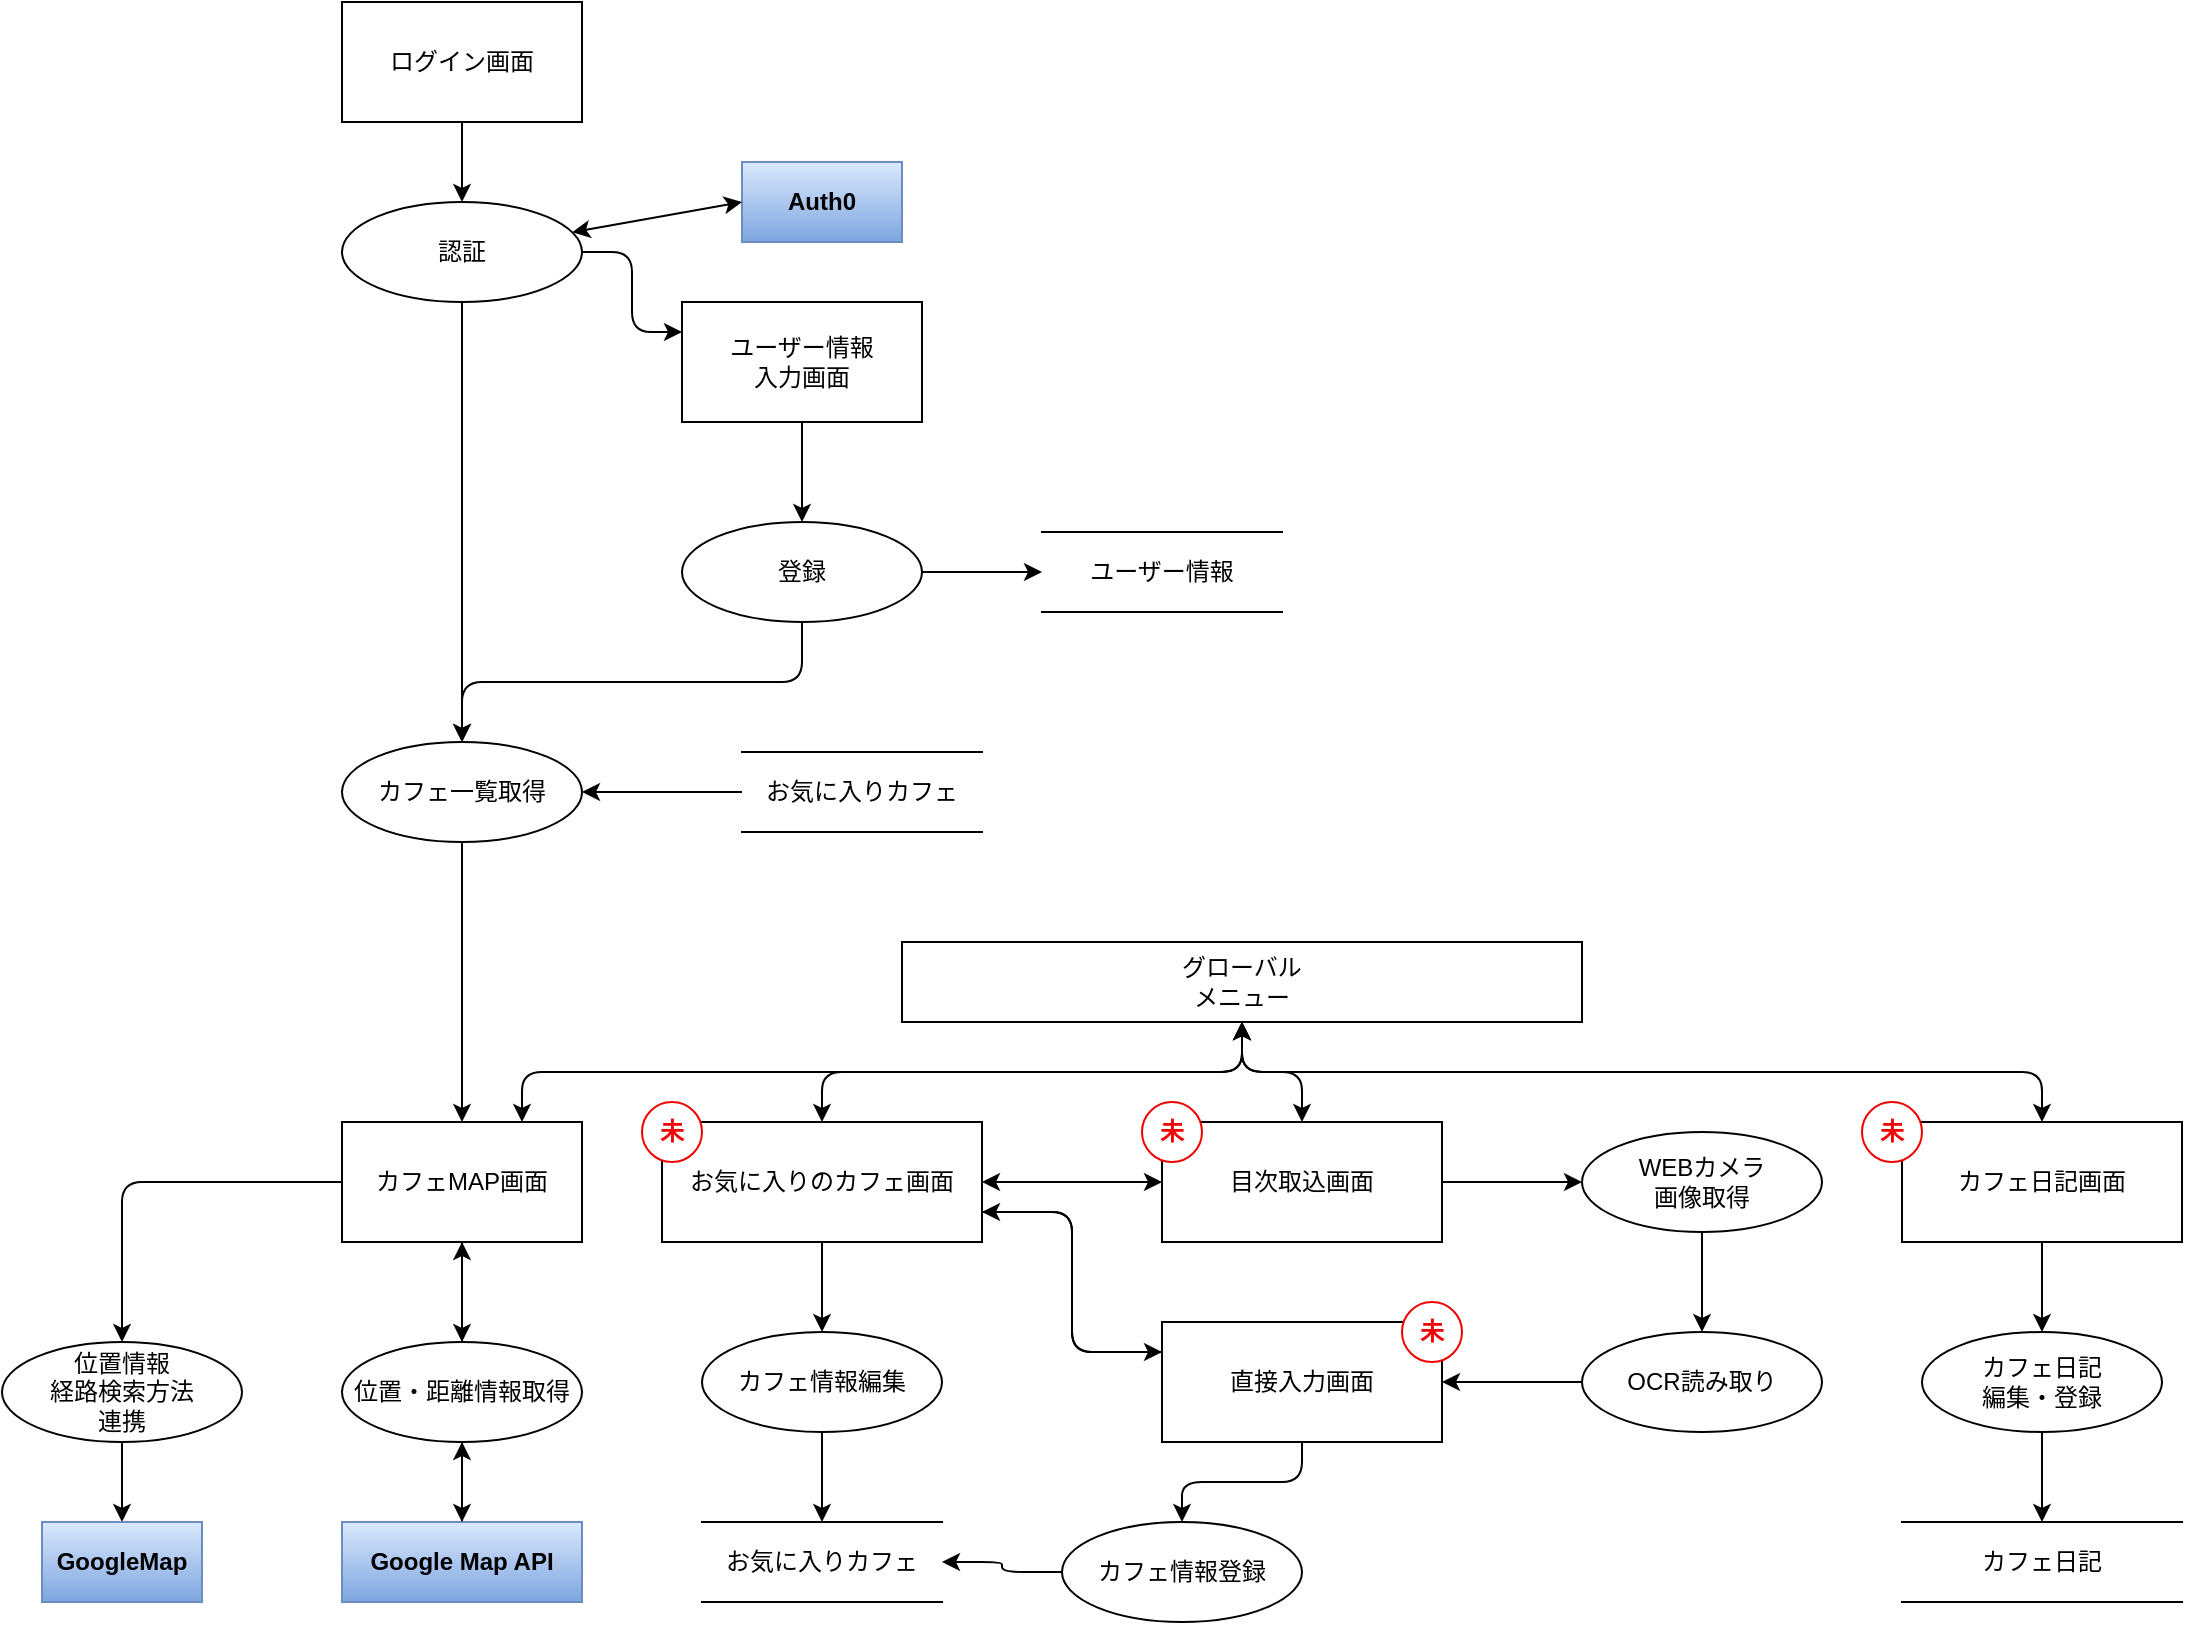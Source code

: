 <mxfile>
    <diagram id="Qc3HqgF8Af5WsT-B_z5g" name="全体像">
        <mxGraphModel dx="1115" dy="606" grid="1" gridSize="10" guides="1" tooltips="1" connect="1" arrows="1" fold="1" page="1" pageScale="1" pageWidth="1654" pageHeight="1169" background="none" math="0" shadow="0">
            <root>
                <mxCell id="0"/>
                <mxCell id="1" value="ベース" parent="0"/>
                <mxCell id="8" style="edgeStyle=none;html=1;exitX=0.75;exitY=0;exitDx=0;exitDy=0;entryX=0.75;entryY=0;entryDx=0;entryDy=0;" parent="1" source="2" target="2" edge="1">
                    <mxGeometry relative="1" as="geometry"/>
                </mxCell>
                <mxCell id="48" style="edgeStyle=orthogonalEdgeStyle;html=1;entryX=0.5;entryY=0;entryDx=0;entryDy=0;fontColor=#000000;exitX=0.5;exitY=1;exitDx=0;exitDy=0;" parent="1" source="59" target="47" edge="1">
                    <mxGeometry relative="1" as="geometry"/>
                </mxCell>
                <mxCell id="57" style="edgeStyle=orthogonalEdgeStyle;html=1;entryX=0.5;entryY=0;entryDx=0;entryDy=0;fontColor=#000000;" parent="1" source="2" target="53" edge="1">
                    <mxGeometry relative="1" as="geometry"/>
                </mxCell>
                <mxCell id="60" value="" style="edgeStyle=orthogonalEdgeStyle;html=1;fontColor=#000000;" parent="1" source="2" target="59" edge="1">
                    <mxGeometry relative="1" as="geometry"/>
                </mxCell>
                <UserObject label="カフェMAP画面" id="2">
                    <mxCell style="rounded=0;whiteSpace=wrap;html=1;" parent="1" vertex="1">
                        <mxGeometry x="260" y="600" width="120" height="60" as="geometry"/>
                    </mxCell>
                </UserObject>
                <mxCell id="5" style="edgeStyle=none;html=1;entryX=0.5;entryY=0;entryDx=0;entryDy=0;exitX=0.5;exitY=1;exitDx=0;exitDy=0;" parent="1" source="3" target="17" edge="1">
                    <mxGeometry relative="1" as="geometry"/>
                </mxCell>
                <mxCell id="3" value="ログイン画面" style="rounded=0;whiteSpace=wrap;html=1;" parent="1" vertex="1">
                    <mxGeometry x="260" y="40" width="120" height="60" as="geometry"/>
                </mxCell>
                <mxCell id="38" value="" style="edgeStyle=none;html=1;fontColor=#000000;entryX=0.5;entryY=0;entryDx=0;entryDy=0;" parent="1" source="6" target="61" edge="1">
                    <mxGeometry relative="1" as="geometry"/>
                </mxCell>
                <mxCell id="45" style="edgeStyle=orthogonalEdgeStyle;html=1;entryX=0;entryY=0.25;entryDx=0;entryDy=0;fontColor=#000000;exitX=1;exitY=0.75;exitDx=0;exitDy=0;" parent="1" source="6" target="44" edge="1">
                    <mxGeometry relative="1" as="geometry"/>
                </mxCell>
                <mxCell id="6" value="お気に入りのカフェ画面" style="rounded=0;whiteSpace=wrap;html=1;" parent="1" vertex="1">
                    <mxGeometry x="420" y="600" width="160" height="60" as="geometry"/>
                </mxCell>
                <mxCell id="7" value="グローバル&lt;br&gt;メニュー" style="rounded=0;whiteSpace=wrap;html=1;" parent="1" vertex="1">
                    <mxGeometry x="540" y="510" width="340" height="40" as="geometry"/>
                </mxCell>
                <mxCell id="9" value="" style="endArrow=classic;startArrow=classic;html=1;entryX=0.5;entryY=1;entryDx=0;entryDy=0;exitX=0.75;exitY=0;exitDx=0;exitDy=0;edgeStyle=orthogonalEdgeStyle;" parent="1" source="2" target="7" edge="1">
                    <mxGeometry width="50" height="50" relative="1" as="geometry">
                        <mxPoint x="150" y="420" as="sourcePoint"/>
                        <mxPoint x="200" y="370" as="targetPoint"/>
                    </mxGeometry>
                </mxCell>
                <mxCell id="12" value="" style="endArrow=classic;startArrow=classic;html=1;entryX=0.5;entryY=1;entryDx=0;entryDy=0;edgeStyle=orthogonalEdgeStyle;" parent="1" source="6" target="7" edge="1">
                    <mxGeometry width="50" height="50" relative="1" as="geometry">
                        <mxPoint x="250" y="410" as="sourcePoint"/>
                        <mxPoint x="455" y="370" as="targetPoint"/>
                    </mxGeometry>
                </mxCell>
                <mxCell id="40" value="" style="edgeStyle=orthogonalEdgeStyle;html=1;fontColor=#000000;exitX=1;exitY=0.5;exitDx=0;exitDy=0;" parent="1" source="13" target="39" edge="1">
                    <mxGeometry relative="1" as="geometry"/>
                </mxCell>
                <mxCell id="13" value="目次取込画面" style="rounded=0;whiteSpace=wrap;html=1;" parent="1" vertex="1">
                    <mxGeometry x="670" y="600" width="140" height="60" as="geometry"/>
                </mxCell>
                <mxCell id="15" value="" style="endArrow=classic;startArrow=classic;html=1;entryX=1;entryY=0.5;entryDx=0;entryDy=0;exitX=0;exitY=0.5;exitDx=0;exitDy=0;" parent="1" source="13" target="6" edge="1">
                    <mxGeometry width="50" height="50" relative="1" as="geometry">
                        <mxPoint x="423.571" y="410" as="sourcePoint"/>
                        <mxPoint x="455" y="370" as="targetPoint"/>
                    </mxGeometry>
                </mxCell>
                <mxCell id="16" value="" style="endArrow=classic;startArrow=classic;html=1;exitX=0.5;exitY=0;exitDx=0;exitDy=0;edgeStyle=orthogonalEdgeStyle;entryX=0.5;entryY=1;entryDx=0;entryDy=0;" parent="1" source="13" target="7" edge="1">
                    <mxGeometry width="50" height="50" relative="1" as="geometry">
                        <mxPoint x="423.571" y="410" as="sourcePoint"/>
                        <mxPoint x="710" y="560" as="targetPoint"/>
                    </mxGeometry>
                </mxCell>
                <mxCell id="23" style="edgeStyle=none;html=1;entryX=0;entryY=0.5;entryDx=0;entryDy=0;exitX=1;exitY=0.5;exitDx=0;exitDy=0;" parent="1" source="68" target="22" edge="1">
                    <mxGeometry relative="1" as="geometry"/>
                </mxCell>
                <mxCell id="27" value="" style="edgeStyle=none;html=1;" parent="1" source="17" target="24" edge="1">
                    <mxGeometry relative="1" as="geometry"/>
                </mxCell>
                <mxCell id="69" style="edgeStyle=orthogonalEdgeStyle;html=1;entryX=0;entryY=0.25;entryDx=0;entryDy=0;" edge="1" parent="1" source="17" target="70">
                    <mxGeometry relative="1" as="geometry"/>
                </mxCell>
                <mxCell id="17" value="認証" style="ellipse;whiteSpace=wrap;html=1;" parent="1" vertex="1">
                    <mxGeometry x="260" y="140" width="120" height="50" as="geometry"/>
                </mxCell>
                <mxCell id="18" value="Auth0" style="rounded=0;whiteSpace=wrap;html=1;fillColor=#dae8fc;strokeColor=#6c8ebf;gradientColor=#7ea6e0;fontStyle=1;fontColor=#000000;" parent="1" vertex="1">
                    <mxGeometry x="460" y="120" width="80" height="40" as="geometry"/>
                </mxCell>
                <mxCell id="21" value="" style="endArrow=classic;startArrow=classic;html=1;entryX=0;entryY=0.5;entryDx=0;entryDy=0;" parent="1" source="17" target="18" edge="1">
                    <mxGeometry width="50" height="50" relative="1" as="geometry">
                        <mxPoint x="230" y="400" as="sourcePoint"/>
                        <mxPoint x="435" y="360" as="targetPoint"/>
                    </mxGeometry>
                </mxCell>
                <mxCell id="22" value="ユーザー情報" style="shape=partialRectangle;whiteSpace=wrap;html=1;left=0;right=0;fillColor=none;" parent="1" vertex="1">
                    <mxGeometry x="610" y="305" width="120" height="40" as="geometry"/>
                </mxCell>
                <mxCell id="28" value="" style="edgeStyle=none;html=1;" parent="1" source="24" target="2" edge="1">
                    <mxGeometry relative="1" as="geometry"/>
                </mxCell>
                <mxCell id="24" value="カフェ一覧取得" style="ellipse;whiteSpace=wrap;html=1;" parent="1" vertex="1">
                    <mxGeometry x="260" y="410" width="120" height="50" as="geometry"/>
                </mxCell>
                <mxCell id="30" value="" style="edgeStyle=none;html=1;" parent="1" source="29" target="24" edge="1">
                    <mxGeometry relative="1" as="geometry"/>
                </mxCell>
                <mxCell id="29" value="お気に入りカフェ" style="shape=partialRectangle;whiteSpace=wrap;html=1;left=0;right=0;fillColor=none;" parent="1" vertex="1">
                    <mxGeometry x="460" y="415" width="120" height="40" as="geometry"/>
                </mxCell>
                <mxCell id="55" value="" style="edgeStyle=orthogonalEdgeStyle;html=1;fontColor=#000000;" parent="1" source="31" target="53" edge="1">
                    <mxGeometry relative="1" as="geometry"/>
                </mxCell>
                <mxCell id="31" value="Google Map API" style="rounded=0;whiteSpace=wrap;html=1;fillColor=#dae8fc;strokeColor=#6c8ebf;gradientColor=#7ea6e0;fontStyle=1;fontColor=#000000;" parent="1" vertex="1">
                    <mxGeometry x="260" y="800" width="120" height="40" as="geometry"/>
                </mxCell>
                <mxCell id="35" value="お気に入りカフェ" style="shape=partialRectangle;whiteSpace=wrap;html=1;left=0;right=0;fillColor=none;" parent="1" vertex="1">
                    <mxGeometry x="440" y="800" width="120" height="40" as="geometry"/>
                </mxCell>
                <mxCell id="42" value="" style="edgeStyle=orthogonalEdgeStyle;html=1;fontColor=#000000;" parent="1" source="39" target="41" edge="1">
                    <mxGeometry relative="1" as="geometry"/>
                </mxCell>
                <mxCell id="39" value="WEBカメラ&lt;br&gt;画像取得" style="ellipse;whiteSpace=wrap;html=1;" parent="1" vertex="1">
                    <mxGeometry x="880" y="605" width="120" height="50" as="geometry"/>
                </mxCell>
                <mxCell id="43" style="edgeStyle=orthogonalEdgeStyle;html=1;fontColor=#000000;" parent="1" source="41" target="44" edge="1">
                    <mxGeometry relative="1" as="geometry"/>
                </mxCell>
                <mxCell id="41" value="OCR読み取り" style="ellipse;whiteSpace=wrap;html=1;" parent="1" vertex="1">
                    <mxGeometry x="880" y="705" width="120" height="50" as="geometry"/>
                </mxCell>
                <mxCell id="46" style="edgeStyle=orthogonalEdgeStyle;html=1;fontColor=#000000;entryX=0.5;entryY=0;entryDx=0;entryDy=0;" parent="1" source="44" target="62" edge="1">
                    <mxGeometry relative="1" as="geometry"/>
                </mxCell>
                <mxCell id="65" style="edgeStyle=orthogonalEdgeStyle;html=1;fontColor=#000000;exitX=0;exitY=0.25;exitDx=0;exitDy=0;entryX=1;entryY=0.75;entryDx=0;entryDy=0;" parent="1" source="44" target="6" edge="1">
                    <mxGeometry relative="1" as="geometry">
                        <mxPoint x="580" y="640" as="targetPoint"/>
                    </mxGeometry>
                </mxCell>
                <mxCell id="44" value="直接入力画面" style="rounded=0;whiteSpace=wrap;html=1;" parent="1" vertex="1">
                    <mxGeometry x="670" y="700" width="140" height="60" as="geometry"/>
                </mxCell>
                <mxCell id="47" value="GoogleMap" style="rounded=0;whiteSpace=wrap;html=1;fillColor=#dae8fc;strokeColor=#6c8ebf;gradientColor=#7ea6e0;fontStyle=1;fontColor=#000000;" parent="1" vertex="1">
                    <mxGeometry x="110" y="800" width="80" height="40" as="geometry"/>
                </mxCell>
                <mxCell id="52" value="" style="edgeStyle=orthogonalEdgeStyle;html=1;fontColor=#000000;entryX=0.5;entryY=0;entryDx=0;entryDy=0;" parent="1" source="49" target="66" edge="1">
                    <mxGeometry relative="1" as="geometry"/>
                </mxCell>
                <mxCell id="49" value="カフェ日記画面" style="rounded=0;whiteSpace=wrap;html=1;" parent="1" vertex="1">
                    <mxGeometry x="1040" y="600" width="140" height="60" as="geometry"/>
                </mxCell>
                <mxCell id="50" value="" style="endArrow=classic;startArrow=classic;html=1;exitX=0.5;exitY=0;exitDx=0;exitDy=0;edgeStyle=orthogonalEdgeStyle;entryX=0.5;entryY=1;entryDx=0;entryDy=0;" parent="1" source="49" target="7" edge="1">
                    <mxGeometry width="50" height="50" relative="1" as="geometry">
                        <mxPoint x="700" y="610" as="sourcePoint"/>
                        <mxPoint x="720" y="570" as="targetPoint"/>
                    </mxGeometry>
                </mxCell>
                <mxCell id="51" value="カフェ日記" style="shape=partialRectangle;whiteSpace=wrap;html=1;left=0;right=0;fillColor=none;" parent="1" vertex="1">
                    <mxGeometry x="1040" y="800" width="140" height="40" as="geometry"/>
                </mxCell>
                <mxCell id="56" style="edgeStyle=orthogonalEdgeStyle;html=1;entryX=0.5;entryY=1;entryDx=0;entryDy=0;fontColor=#000000;" parent="1" source="53" target="2" edge="1">
                    <mxGeometry relative="1" as="geometry"/>
                </mxCell>
                <mxCell id="58" style="edgeStyle=orthogonalEdgeStyle;html=1;entryX=0.5;entryY=0;entryDx=0;entryDy=0;fontColor=#000000;" parent="1" source="53" target="31" edge="1">
                    <mxGeometry relative="1" as="geometry"/>
                </mxCell>
                <mxCell id="53" value="位置・距離情報取得" style="ellipse;whiteSpace=wrap;html=1;" parent="1" vertex="1">
                    <mxGeometry x="260" y="710" width="120" height="50" as="geometry"/>
                </mxCell>
                <mxCell id="59" value="位置情報&lt;br&gt;経路検索方法&lt;br&gt;連携" style="ellipse;whiteSpace=wrap;html=1;" parent="1" vertex="1">
                    <mxGeometry x="90" y="710" width="120" height="50" as="geometry"/>
                </mxCell>
                <mxCell id="63" value="" style="edgeStyle=orthogonalEdgeStyle;html=1;fontColor=#000000;" parent="1" source="61" target="35" edge="1">
                    <mxGeometry relative="1" as="geometry"/>
                </mxCell>
                <mxCell id="61" value="カフェ情報編集" style="ellipse;whiteSpace=wrap;html=1;" parent="1" vertex="1">
                    <mxGeometry x="440" y="705" width="120" height="50" as="geometry"/>
                </mxCell>
                <mxCell id="64" value="" style="edgeStyle=orthogonalEdgeStyle;html=1;fontColor=#000000;" parent="1" source="62" target="35" edge="1">
                    <mxGeometry relative="1" as="geometry"/>
                </mxCell>
                <mxCell id="62" value="カフェ情報登録" style="ellipse;whiteSpace=wrap;html=1;" parent="1" vertex="1">
                    <mxGeometry x="620" y="800" width="120" height="50" as="geometry"/>
                </mxCell>
                <mxCell id="67" value="" style="edgeStyle=orthogonalEdgeStyle;html=1;fontColor=#000000;" parent="1" source="66" target="51" edge="1">
                    <mxGeometry relative="1" as="geometry"/>
                </mxCell>
                <mxCell id="66" value="カフェ日記&lt;br&gt;編集・登録" style="ellipse;whiteSpace=wrap;html=1;" parent="1" vertex="1">
                    <mxGeometry x="1050" y="705" width="120" height="50" as="geometry"/>
                </mxCell>
                <mxCell id="72" style="edgeStyle=orthogonalEdgeStyle;html=1;exitX=0.5;exitY=1;exitDx=0;exitDy=0;" edge="1" parent="1" source="68" target="24">
                    <mxGeometry relative="1" as="geometry"/>
                </mxCell>
                <mxCell id="68" value="登録" style="ellipse;whiteSpace=wrap;html=1;" vertex="1" parent="1">
                    <mxGeometry x="430" y="300" width="120" height="50" as="geometry"/>
                </mxCell>
                <mxCell id="71" value="" style="edgeStyle=orthogonalEdgeStyle;html=1;" edge="1" parent="1" source="70" target="68">
                    <mxGeometry relative="1" as="geometry"/>
                </mxCell>
                <mxCell id="70" value="ユーザー情報&lt;br&gt;入力画面" style="rounded=0;whiteSpace=wrap;html=1;" vertex="1" parent="1">
                    <mxGeometry x="430" y="190" width="120" height="60" as="geometry"/>
                </mxCell>
                <mxCell id="73" value="機能改修の進捗" parent="0"/>
                <mxCell id="77" value="未" style="ellipse;whiteSpace=wrap;html=1;strokeColor=#F00000;fontColor=#F00505;fontStyle=1" vertex="1" parent="73">
                    <mxGeometry x="410" y="590" width="30" height="30" as="geometry"/>
                </mxCell>
                <mxCell id="78" value="未" style="ellipse;whiteSpace=wrap;html=1;strokeColor=#F00000;fontColor=#F00505;fontStyle=1" vertex="1" parent="73">
                    <mxGeometry x="660" y="590" width="30" height="30" as="geometry"/>
                </mxCell>
                <mxCell id="79" value="未" style="ellipse;whiteSpace=wrap;html=1;strokeColor=#F00000;fontColor=#F00505;fontStyle=1" vertex="1" parent="73">
                    <mxGeometry x="1020" y="590" width="30" height="30" as="geometry"/>
                </mxCell>
                <mxCell id="80" value="未" style="ellipse;whiteSpace=wrap;html=1;strokeColor=#F00000;fontColor=#F00505;fontStyle=1" vertex="1" parent="73">
                    <mxGeometry x="790" y="690" width="30" height="30" as="geometry"/>
                </mxCell>
            </root>
        </mxGraphModel>
    </diagram>
</mxfile>